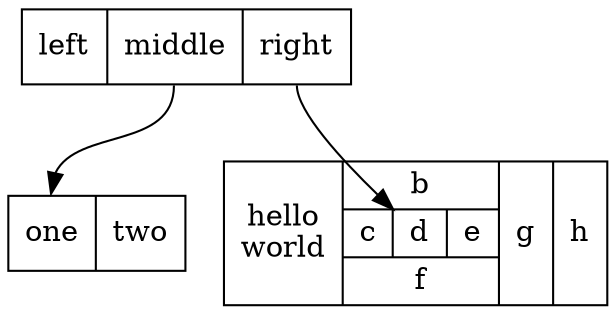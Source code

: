 // Simple dot event diagram example                                      -*-dot-*-
//
// The graphviz-dot-mode in Emacs works with .dot files.  It's part of
// the Debian emacs-goodies-el package.  See also the author's page:
// http://users.skynet.be/ppareit/projects/graphviz-dot-mode/graphviz-dot-mode.html
//
// C-c c  -- compile graph
// C-c p  -- preview graph
//

digraph structs {
        node [shape=record];
        struct1 [label="<f0> left |<f1> middle |<f2> right"];
        struct2 [label="<f0> one |<f1> two"];
        struct3 [label="hello\nworld | { b | {c |<here> d| e} | f} | g | h"];

        struct1:f1 -> struct2:f0;
        struct1:f2 -> struct3:here;
}
